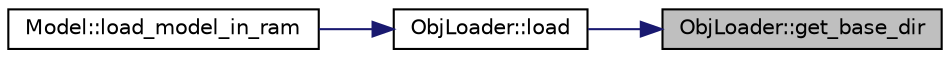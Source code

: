 digraph "ObjLoader::get_base_dir"
{
 // INTERACTIVE_SVG=YES
 // LATEX_PDF_SIZE
  bgcolor="transparent";
  edge [fontname="Helvetica",fontsize="10",labelfontname="Helvetica",labelfontsize="10"];
  node [fontname="Helvetica",fontsize="10",shape=record];
  rankdir="RL";
  Node1 [label="ObjLoader::get_base_dir",height=0.2,width=0.4,color="black", fillcolor="grey75", style="filled", fontcolor="black",tooltip=" "];
  Node1 -> Node2 [dir="back",color="midnightblue",fontsize="10",style="solid",fontname="Helvetica"];
  Node2 [label="ObjLoader::load",height=0.2,width=0.4,color="black",URL="$d5/dd8/class_obj_loader.html#a41db1c0ada11d10ae9a60c5aa78b0920",tooltip=" "];
  Node2 -> Node3 [dir="back",color="midnightblue",fontsize="10",style="solid",fontname="Helvetica"];
  Node3 [label="Model::load_model_in_ram",height=0.2,width=0.4,color="black",URL="$d0/de3/class_model.html#a73635a4127d2843e7ee392a78beed3ac",tooltip=" "];
}
